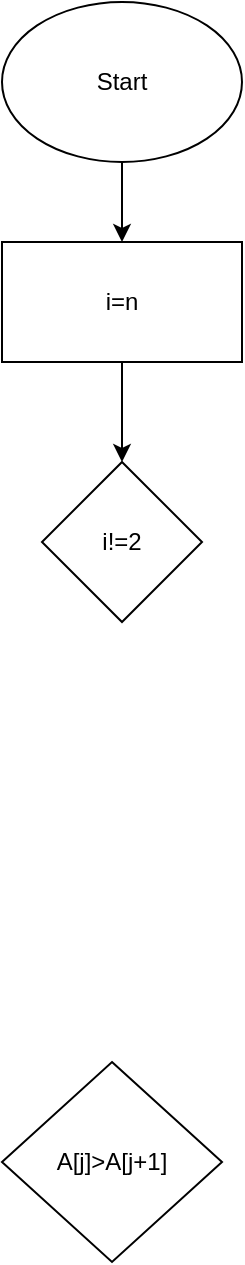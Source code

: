 <mxfile version="24.7.17">
  <diagram name="1 oldal" id="-m1otzHbPfWLSxYNV-4z">
    <mxGraphModel dx="1674" dy="780" grid="1" gridSize="10" guides="1" tooltips="1" connect="1" arrows="1" fold="1" page="1" pageScale="1" pageWidth="827" pageHeight="1169" math="0" shadow="0">
      <root>
        <mxCell id="0" />
        <mxCell id="1" parent="0" />
        <mxCell id="mlUCx4TULDzc5RH6zwRY-4" style="edgeStyle=orthogonalEdgeStyle;rounded=0;orthogonalLoop=1;jettySize=auto;html=1;" edge="1" parent="1" source="mlUCx4TULDzc5RH6zwRY-1" target="mlUCx4TULDzc5RH6zwRY-3">
          <mxGeometry relative="1" as="geometry" />
        </mxCell>
        <mxCell id="mlUCx4TULDzc5RH6zwRY-1" value="Start" style="ellipse;whiteSpace=wrap;html=1;" vertex="1" parent="1">
          <mxGeometry x="320" y="50" width="120" height="80" as="geometry" />
        </mxCell>
        <mxCell id="mlUCx4TULDzc5RH6zwRY-6" style="edgeStyle=orthogonalEdgeStyle;rounded=0;orthogonalLoop=1;jettySize=auto;html=1;" edge="1" parent="1" source="mlUCx4TULDzc5RH6zwRY-3" target="mlUCx4TULDzc5RH6zwRY-5">
          <mxGeometry relative="1" as="geometry" />
        </mxCell>
        <mxCell id="mlUCx4TULDzc5RH6zwRY-3" value="i=n" style="rounded=0;whiteSpace=wrap;html=1;" vertex="1" parent="1">
          <mxGeometry x="320" y="170" width="120" height="60" as="geometry" />
        </mxCell>
        <mxCell id="mlUCx4TULDzc5RH6zwRY-5" value="i!=2" style="rhombus;whiteSpace=wrap;html=1;" vertex="1" parent="1">
          <mxGeometry x="340" y="280" width="80" height="80" as="geometry" />
        </mxCell>
        <mxCell id="mlUCx4TULDzc5RH6zwRY-7" value="A[j]&amp;gt;A[j+1]" style="rhombus;whiteSpace=wrap;html=1;" vertex="1" parent="1">
          <mxGeometry x="320" y="580" width="110" height="100" as="geometry" />
        </mxCell>
      </root>
    </mxGraphModel>
  </diagram>
</mxfile>
